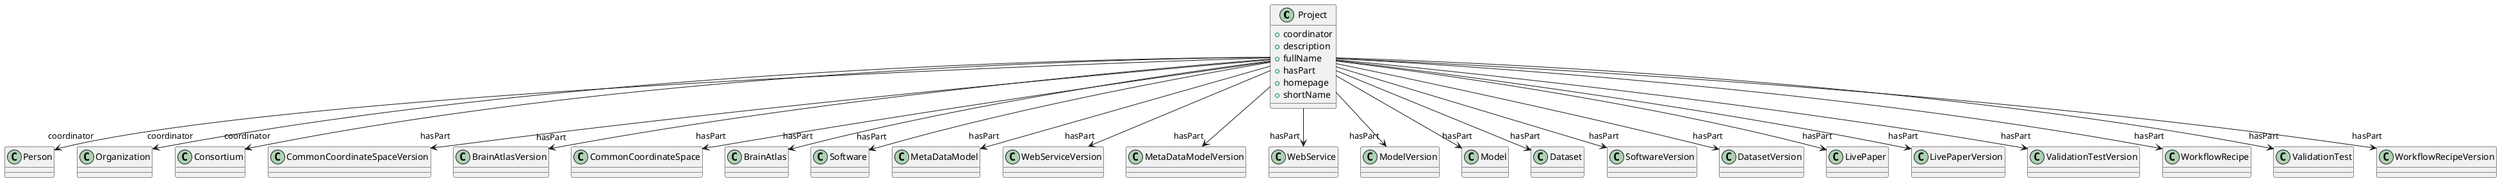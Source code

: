 @startuml
class Project {
+coordinator
+description
+fullName
+hasPart
+homepage
+shortName

}
Project -d-> "coordinator" Person
Project -d-> "coordinator" Organization
Project -d-> "coordinator" Consortium
Project -d-> "hasPart" CommonCoordinateSpaceVersion
Project -d-> "hasPart" BrainAtlasVersion
Project -d-> "hasPart" CommonCoordinateSpace
Project -d-> "hasPart" BrainAtlas
Project -d-> "hasPart" Software
Project -d-> "hasPart" MetaDataModel
Project -d-> "hasPart" WebServiceVersion
Project -d-> "hasPart" MetaDataModelVersion
Project -d-> "hasPart" WebService
Project -d-> "hasPart" ModelVersion
Project -d-> "hasPart" Model
Project -d-> "hasPart" Dataset
Project -d-> "hasPart" SoftwareVersion
Project -d-> "hasPart" DatasetVersion
Project -d-> "hasPart" LivePaper
Project -d-> "hasPart" LivePaperVersion
Project -d-> "hasPart" ValidationTestVersion
Project -d-> "hasPart" WorkflowRecipe
Project -d-> "hasPart" ValidationTest
Project -d-> "hasPart" WorkflowRecipeVersion

@enduml